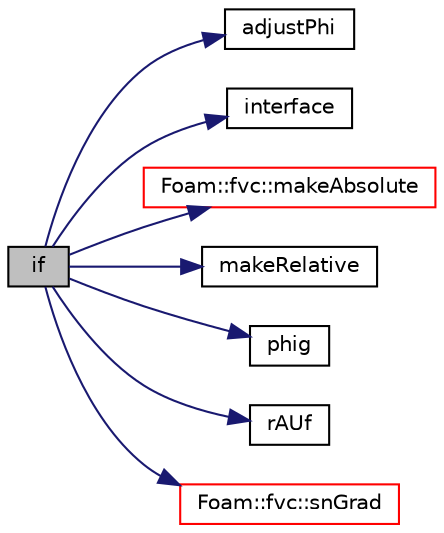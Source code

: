 digraph "if"
{
  bgcolor="transparent";
  edge [fontname="Helvetica",fontsize="10",labelfontname="Helvetica",labelfontsize="10"];
  node [fontname="Helvetica",fontsize="10",shape=record];
  rankdir="LR";
  Node1 [label="if",height=0.2,width=0.4,color="black", fillcolor="grey75", style="filled", fontcolor="black"];
  Node1 -> Node2 [color="midnightblue",fontsize="10",style="solid",fontname="Helvetica"];
  Node2 [label="adjustPhi",height=0.2,width=0.4,color="black",URL="$a03074.html#ac6b67fc0ab6db9e2b5f2cc90bca8e3b2"];
  Node1 -> Node3 [color="midnightblue",fontsize="10",style="solid",fontname="Helvetica"];
  Node3 [label="interface",height=0.2,width=0.4,color="black",URL="$a04633.html#a8c09a0b889457752a4a7c285d39f7787"];
  Node1 -> Node4 [color="midnightblue",fontsize="10",style="solid",fontname="Helvetica"];
  Node4 [label="Foam::fvc::makeAbsolute",height=0.2,width=0.4,color="red",URL="$a10972.html#abd91566bcbbe9cc41337f6ecc58c8f10",tooltip="Make the given flux absolute. "];
  Node1 -> Node5 [color="midnightblue",fontsize="10",style="solid",fontname="Helvetica"];
  Node5 [label="makeRelative",height=0.2,width=0.4,color="black",URL="$a03060.html#a1091d12f90202cefb0487730316abd8c"];
  Node1 -> Node6 [color="midnightblue",fontsize="10",style="solid",fontname="Helvetica"];
  Node6 [label="phig",height=0.2,width=0.4,color="black",URL="$a03061.html#a981cbb5746851557149157495c4553c9"];
  Node1 -> Node7 [color="midnightblue",fontsize="10",style="solid",fontname="Helvetica"];
  Node7 [label="rAUf",height=0.2,width=0.4,color="black",URL="$a03073.html#ae693ae4c2085edc7ebb2aac47e046b2d"];
  Node1 -> Node8 [color="midnightblue",fontsize="10",style="solid",fontname="Helvetica"];
  Node8 [label="Foam::fvc::snGrad",height=0.2,width=0.4,color="red",URL="$a10972.html#a15da734ee906cb52cf17937ab84c41a0"];
}
